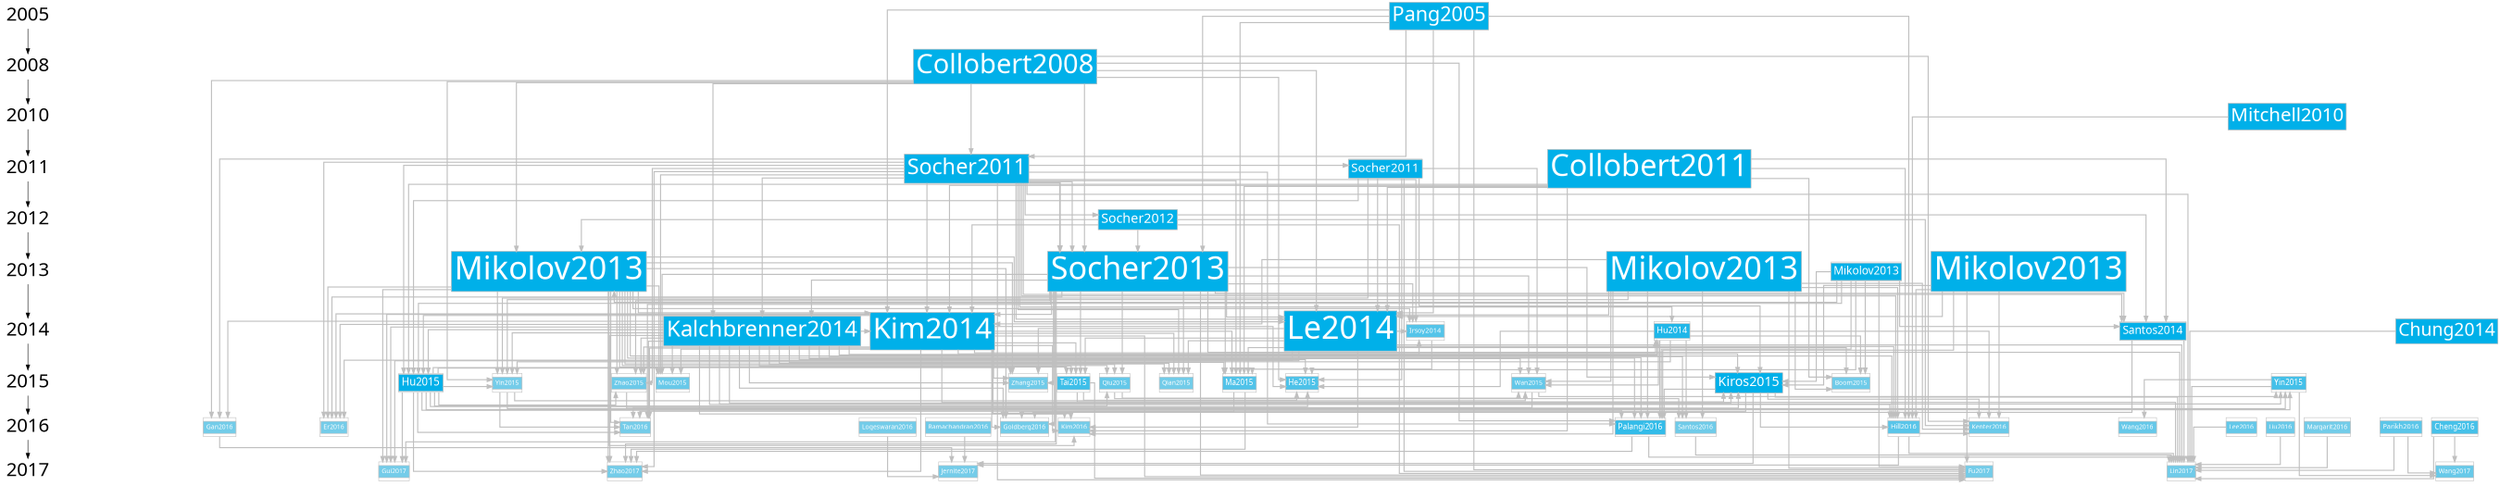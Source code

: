 digraph G {
    edge [comment="Wildcard node added automatic in EG."];
    node [comment="Wildcard node added automatic in EG.",
        fontname="sans-serif"
        fontsize=12];
        size ="18, 6";
        ratio = "compress"
        splines=ortho;
    {        node[shape = plaintext fontsize = 36 ];        2005 ->        2008 ->        2010 ->        2011 ->        2012 ->        2013 ->        2014 ->        2015 ->        2016 ->        2017    }
    {rank = same;    2005;    Pang2005SeeingStarsExploiting;    }
    {rank = same;    2008;    Collobert2008AUnifiedArchitecture;    }
    {rank = same;    2010;    Mitchell2010CompositionInDistributional;    }
    {rank = same;    2011;    Socher2011SemisupervisedRecursiveAutoencoders;    Socher2011DynamicPoolingAnd;    Collobert2011NaturalLanguageProcessing;    }
    {rank = same;    2012;    Socher2012SemanticCompositionalityThrough;    }
    {rank = same;    2013;    Mikolov2013DistributedRepresentationsOfwords;    Mikolov2013NoTitleAvailable;    Socher2013RecursiveDeepModels;    Mikolov2013DistributedRepresentationsOF;    Mikolov2013EfficientEstimationOf;    }
    {rank = same;    2014;    Kalchbrenner2014AConvolutionalNeural;    Santos2014DeepConvolutionalNeural;    Irsoy2014DeepRecursiveNeural;    Le2014DistributedRepresentationsOf;    Hu2014ConvolutionalNeuralNetwork;    Chung2014EmpiricalEvaluationOf;    Kim2014ConvolutionalNeuralNetworks;    }
    {rank = same;    2015;    Qian2015LearningTagEmbeddings;    Mou2015DiscriminativeNeuralSentence;    Qiu2015ConvolutionalNeuralTensor;    Wan2015ADeepArchitecture;    Boom2015LearningSemanticSimilarity;    He2015MultiperspectiveSentenceSimilarity;    Yin2015AbcnnAttentionbasedConvolutional;    Zhang2015LocalTranslationPrediction;    Kiros2015SkipthoughtVectors;    Tai2015ImprovedSemanticRepresentations;    Zhao2015SelfadaptiveHierarchicalSentence;    Ma2015DependencybasedConvolutionalNeural;    Yin2015MultigrancnnAnArchitecture;    Hu2015ConvolutionalNeuralNetwork;    }
    {rank = same;    2016;    Hill2016LearningDistributedRepresentations;    Liu2016LanguageInferenceUsing;    Palangi2016DeepSentenceEmbedding;    Santos2016ImprovedRepresentationLearning;    Kenter2016SiameseCbowOptimizing;    Er2016AttentionPoolingbasedConvolutional;    Cheng2016LongShortTermMemorynetworks;    Logeswaran2016SentenceOrderingUsing;    Kim2016ExploringConvolutionalAnd;    Tan2016ANeuralNetwork;    Margarit2016ABatchnormalizedRecurrent;    Goldberg2016APrimerOn;    Ramachandran2016UnsupervisedPretrainingFor;    Gan2016UnsupervisedLearningOf;    Parikh2016ADecomposableAttention;    Lee2016SequentialShorttextClassification;    Wang2016SentenceSimilarity;    }
    {rank = same;    2017;    Lin2017AStructuredSelfattentive;    Wang2017BilateralMultiperspectiveMatching;    Jernite2017DiscoursebasedObjectivesFor;    Zhao2017TopicawareDeepCompositional;    Fu2017CombineHownetLexison;    Gui2017LearningRepresentationsFrom;    }
    Le2014DistributedRepresentationsOf -> Lin2017AStructuredSelfattentive[ weight=10, penwidth=2, color="#BFBFBF"]
    Mikolov2013EfficientEstimationOf -> He2015MultiperspectiveSentenceSimilarity[ weight=10, penwidth=2, color="#BFBFBF"]
    Kalchbrenner2014AConvolutionalNeural -> Santos2016ImprovedRepresentationLearning[ weight=10, penwidth=2, color="#BFBFBF"]
    Socher2011SemisupervisedRecursiveAutoencoders -> Kim2014ConvolutionalNeuralNetworks[ weight=10, penwidth=2, color="#BFBFBF"]
    Kalchbrenner2014AConvolutionalNeural -> He2015MultiperspectiveSentenceSimilarity[ weight=10, penwidth=2, color="#BFBFBF"]
    Yin2015AbcnnAttentionbasedConvolutional -> Wang2017BilateralMultiperspectiveMatching[ weight=10, penwidth=2, color="#BFBFBF"]
    Le2014DistributedRepresentationsOf -> Kim2016ExploringConvolutionalAnd[ weight=10, penwidth=2, color="#BFBFBF"]
    Socher2013RecursiveDeepModels -> Zhao2015SelfadaptiveHierarchicalSentence[ weight=10, penwidth=2, color="#BFBFBF"]
    Kim2014ConvolutionalNeuralNetworks -> Zhao2017TopicawareDeepCompositional[ weight=10, penwidth=2, color="#BFBFBF"]
    Hu2014ConvolutionalNeuralNetwork -> He2015MultiperspectiveSentenceSimilarity[ weight=10, penwidth=2, color="#BFBFBF"]
    Mikolov2013EfficientEstimationOf -> Kiros2015SkipthoughtVectors[ weight=10, penwidth=2, color="#BFBFBF"]
    Santos2014DeepConvolutionalNeural -> Lin2017AStructuredSelfattentive[ weight=10, penwidth=2, color="#BFBFBF"]
    Socher2011SemisupervisedRecursiveAutoencoders -> Gan2016UnsupervisedLearningOf[ weight=10, penwidth=2, color="#BFBFBF"]
    Socher2011SemisupervisedRecursiveAutoencoders -> Qian2015LearningTagEmbeddings[ weight=10, penwidth=2, color="#BFBFBF"]
    Socher2011SemisupervisedRecursiveAutoencoders -> Ma2015DependencybasedConvolutionalNeural[ weight=10, penwidth=2, color="#BFBFBF"]
    Collobert2011NaturalLanguageProcessing -> Le2014DistributedRepresentationsOf[ weight=10, penwidth=2, color="#BFBFBF"]
    Collobert2011NaturalLanguageProcessing -> Kim2016ExploringConvolutionalAnd[ weight=10, penwidth=2, color="#BFBFBF"]
    Logeswaran2016SentenceOrderingUsing -> Jernite2017DiscoursebasedObjectivesFor[ weight=10, penwidth=2, color="#BFBFBF"]
    Mikolov2013EfficientEstimationOf -> Boom2015LearningSemanticSimilarity[ weight=10, penwidth=2, color="#BFBFBF"]
    Collobert2008AUnifiedArchitecture -> He2015MultiperspectiveSentenceSimilarity[ weight=10, penwidth=2, color="#BFBFBF"]
    Pang2005SeeingStarsExploiting -> Fu2017CombineHownetLexison[ weight=10, penwidth=2, color="#BFBFBF"]
    Yin2015MultigrancnnAnArchitecture -> Wan2015ADeepArchitecture[ weight=10, penwidth=2, color="#BFBFBF"]
    Kalchbrenner2014AConvolutionalNeural -> Hill2016LearningDistributedRepresentations[ weight=10, penwidth=2, color="#BFBFBF"]
    Yin2015AbcnnAttentionbasedConvolutional -> Lin2017AStructuredSelfattentive[ weight=10, penwidth=2, color="#BFBFBF"]
    Ramachandran2016UnsupervisedPretrainingFor -> Jernite2017DiscoursebasedObjectivesFor[ weight=10, penwidth=2, color="#BFBFBF"]
    Socher2011DynamicPoolingAnd -> Fu2017CombineHownetLexison[ weight=10, penwidth=2, color="#BFBFBF"]
    Kalchbrenner2014AConvolutionalNeural -> Palangi2016DeepSentenceEmbedding[ weight=10, penwidth=2, color="#BFBFBF"]
    Pang2005SeeingStarsExploiting -> Hill2016LearningDistributedRepresentations[ weight=10, penwidth=2, color="#BFBFBF"]
    Kiros2015SkipthoughtVectors -> Hill2016LearningDistributedRepresentations[ weight=10, penwidth=2, color="#BFBFBF"]
    Le2014DistributedRepresentationsOf -> Hill2016LearningDistributedRepresentations[ weight=10, penwidth=2, color="#BFBFBF"]
    Mikolov2013DistributedRepresentationsOF -> Qiu2015ConvolutionalNeuralTensor[ weight=10, penwidth=2, color="#BFBFBF"]
    Socher2013RecursiveDeepModels -> Mou2015DiscriminativeNeuralSentence[ weight=10, penwidth=2, color="#BFBFBF"]
    Mikolov2013DistributedRepresentationsOfwords -> Yin2015MultigrancnnAnArchitecture[ weight=10, penwidth=2, color="#BFBFBF"]
    Mikolov2013DistributedRepresentationsOfwords -> Le2014DistributedRepresentationsOf[ weight=10, penwidth=2, color="#BFBFBF"]
    Socher2011SemisupervisedRecursiveAutoencoders -> Hu2014ConvolutionalNeuralNetwork[ weight=10, penwidth=2, color="#BFBFBF"]
    Hu2015ConvolutionalNeuralNetwork -> Mou2015DiscriminativeNeuralSentence[ weight=10, penwidth=2, color="#BFBFBF"]
    Kim2014ConvolutionalNeuralNetworks -> Ma2015DependencybasedConvolutionalNeural[ weight=10, penwidth=2, color="#BFBFBF"]
    Collobert2008AUnifiedArchitecture -> Socher2013RecursiveDeepModels[ weight=10, penwidth=2, color="#BFBFBF"]
    Kalchbrenner2014AConvolutionalNeural -> Goldberg2016APrimerOn[ weight=10, penwidth=2, color="#BFBFBF"]
    Kalchbrenner2014AConvolutionalNeural -> Irsoy2014DeepRecursiveNeural[ weight=10, penwidth=2, color="#BFBFBF"]
    Socher2011SemisupervisedRecursiveAutoencoders -> Fu2017CombineHownetLexison[ weight=10, penwidth=2, color="#BFBFBF"]
    Socher2012SemanticCompositionalityThrough -> Santos2014DeepConvolutionalNeural[ weight=10, penwidth=2, color="#BFBFBF"]
    Kim2014ConvolutionalNeuralNetworks -> Hu2015ConvolutionalNeuralNetwork[ weight=10, penwidth=2, color="#BFBFBF"]
    Socher2011SemisupervisedRecursiveAutoencoders -> Socher2013RecursiveDeepModels[ weight=10, penwidth=2, color="#BFBFBF"]
    Mikolov2013DistributedRepresentationsOfwords -> Hill2016LearningDistributedRepresentations[ weight=10, penwidth=2, color="#BFBFBF"]
    Kim2014ConvolutionalNeuralNetworks -> Qian2015LearningTagEmbeddings[ weight=10, penwidth=2, color="#BFBFBF"]
    Kiros2015SkipthoughtVectors -> Lin2017AStructuredSelfattentive[ weight=10, penwidth=2, color="#BFBFBF"]
    Mikolov2013EfficientEstimationOf -> Hu2015ConvolutionalNeuralNetwork[ weight=10, penwidth=2, color="#BFBFBF"]
    Mikolov2013NoTitleAvailable -> Kenter2016SiameseCbowOptimizing[ weight=10, penwidth=2, color="#BFBFBF"]
    Pang2005SeeingStarsExploiting -> Kim2014ConvolutionalNeuralNetworks[ weight=10, penwidth=2, color="#BFBFBF"]
    Collobert2008AUnifiedArchitecture -> Kenter2016SiameseCbowOptimizing[ weight=10, penwidth=2, color="#BFBFBF"]
    Le2014DistributedRepresentationsOf -> Qian2015LearningTagEmbeddings[ weight=10, penwidth=2, color="#BFBFBF"]
    Socher2012SemanticCompositionalityThrough -> Mikolov2013DistributedRepresentationsOF[ weight=10, penwidth=2, color="#BFBFBF"]
    Santos2016ImprovedRepresentationLearning -> Lin2017AStructuredSelfattentive[ weight=10, penwidth=2, color="#BFBFBF"]
    Mikolov2013DistributedRepresentationsOfwords -> Boom2015LearningSemanticSimilarity[ weight=10, penwidth=2, color="#BFBFBF"]
    Kalchbrenner2014AConvolutionalNeural -> Kim2014ConvolutionalNeuralNetworks[ weight=10, penwidth=2, color="#BFBFBF"]
    Socher2011SemisupervisedRecursiveAutoencoders -> Er2016AttentionPoolingbasedConvolutional[ weight=10, penwidth=2, color="#BFBFBF"]
    Collobert2011NaturalLanguageProcessing -> Boom2015LearningSemanticSimilarity[ weight=10, penwidth=2, color="#BFBFBF"]
    Kalchbrenner2014AConvolutionalNeural -> Hu2014ConvolutionalNeuralNetwork[ weight=10, penwidth=2, color="#BFBFBF"]
    Hu2015ConvolutionalNeuralNetwork -> Palangi2016DeepSentenceEmbedding[ weight=10, penwidth=2, color="#BFBFBF"]
    Mikolov2013DistributedRepresentationsOF -> Zhao2015SelfadaptiveHierarchicalSentence[ weight=10, penwidth=2, color="#BFBFBF"]
    Kim2014ConvolutionalNeuralNetworks -> Fu2017CombineHownetLexison[ weight=10, penwidth=2, color="#BFBFBF"]
    Wan2015ADeepArchitecture -> Yin2015AbcnnAttentionbasedConvolutional[ weight=10, penwidth=2, color="#BFBFBF"]
    Kim2014ConvolutionalNeuralNetworks -> Gui2017LearningRepresentationsFrom[ weight=10, penwidth=2, color="#BFBFBF"]
    Kim2014ConvolutionalNeuralNetworks -> Tan2016ANeuralNetwork[ weight=10, penwidth=2, color="#BFBFBF"]
    Hu2014ConvolutionalNeuralNetwork -> Palangi2016DeepSentenceEmbedding[ weight=10, penwidth=2, color="#BFBFBF"]
    Mikolov2013DistributedRepresentationsOfwords -> Kim2014ConvolutionalNeuralNetworks[ weight=10, penwidth=2, color="#BFBFBF"]
    Socher2011DynamicPoolingAnd -> He2015MultiperspectiveSentenceSimilarity[ weight=10, penwidth=2, color="#BFBFBF"]
    Kalchbrenner2014AConvolutionalNeural -> Qiu2015ConvolutionalNeuralTensor[ weight=10, penwidth=2, color="#BFBFBF"]
    Hill2016LearningDistributedRepresentations -> Jernite2017DiscoursebasedObjectivesFor[ weight=10, penwidth=2, color="#BFBFBF"]
    Hu2015ConvolutionalNeuralNetwork -> Tan2016ANeuralNetwork[ weight=10, penwidth=2, color="#BFBFBF"]
    Kalchbrenner2014AConvolutionalNeural -> Hu2015ConvolutionalNeuralNetwork[ weight=10, penwidth=2, color="#BFBFBF"]
    Socher2013RecursiveDeepModels -> Qian2015LearningTagEmbeddings[ weight=10, penwidth=2, color="#BFBFBF"]
    Collobert2011NaturalLanguageProcessing -> Hu2015ConvolutionalNeuralNetwork[ weight=10, penwidth=2, color="#BFBFBF"]
    Irsoy2014DeepRecursiveNeural -> Ma2015DependencybasedConvolutionalNeural[ weight=10, penwidth=2, color="#BFBFBF"]
    Collobert2011NaturalLanguageProcessing -> Ma2015DependencybasedConvolutionalNeural[ weight=10, penwidth=2, color="#BFBFBF"]
    Kim2014ConvolutionalNeuralNetworks -> Hu2014ConvolutionalNeuralNetwork[ weight=10, penwidth=2, color="#BFBFBF"]
    Palangi2016DeepSentenceEmbedding -> Zhao2017TopicawareDeepCompositional[ weight=10, penwidth=2, color="#BFBFBF"]
    Kalchbrenner2014AConvolutionalNeural -> Kim2016ExploringConvolutionalAnd[ weight=10, penwidth=2, color="#BFBFBF"]
    Wan2015ADeepArchitecture -> Tan2016ANeuralNetwork[ weight=10, penwidth=2, color="#BFBFBF"]
    Socher2011DynamicPoolingAnd -> Yin2015MultigrancnnAnArchitecture[ weight=10, penwidth=2, color="#BFBFBF"]
    Le2014DistributedRepresentationsOf -> Tai2015ImprovedSemanticRepresentations[ weight=10, penwidth=2, color="#BFBFBF"]
    Mikolov2013DistributedRepresentationsOF -> Zhang2015LocalTranslationPrediction[ weight=10, penwidth=2, color="#BFBFBF"]
    Kalchbrenner2014AConvolutionalNeural -> Wan2015ADeepArchitecture[ weight=10, penwidth=2, color="#BFBFBF"]
    Kalchbrenner2014AConvolutionalNeural -> Yin2015AbcnnAttentionbasedConvolutional[ weight=10, penwidth=2, color="#BFBFBF"]
    Kim2014ConvolutionalNeuralNetworks -> Kim2016ExploringConvolutionalAnd [ weight=4, penwidth=3, color="#BFBFBF"]
    Gan2016UnsupervisedLearningOf -> Jernite2017DiscoursebasedObjectivesFor[ weight=10, penwidth=2, color="#BFBFBF"]
    Socher2013RecursiveDeepModels -> Goldberg2016APrimerOn[ weight=10, penwidth=2, color="#BFBFBF"]
    Qiu2015ConvolutionalNeuralTensor -> Santos2016ImprovedRepresentationLearning[ weight=10, penwidth=2, color="#BFBFBF"]
    Kalchbrenner2014AConvolutionalNeural -> Ma2015DependencybasedConvolutionalNeural[ weight=10, penwidth=2, color="#BFBFBF"]
    Socher2013RecursiveDeepModels -> Santos2014DeepConvolutionalNeural[ weight=10, penwidth=2, color="#BFBFBF"]
    Lee2016SequentialShorttextClassification -> Lin2017AStructuredSelfattentive[ weight=10, penwidth=2, color="#BFBFBF"]
    Collobert2008AUnifiedArchitecture -> Socher2011SemisupervisedRecursiveAutoencoders[ weight=10, penwidth=2, color="#BFBFBF"]
    Hu2015ConvolutionalNeuralNetwork -> Yin2015MultigrancnnAnArchitecture[ weight=10, penwidth=2, color="#BFBFBF"]
    Mikolov2013EfficientEstimationOf -> Santos2014DeepConvolutionalNeural[ weight=10, penwidth=2, color="#BFBFBF"]
    Kim2014ConvolutionalNeuralNetworks -> Er2016AttentionPoolingbasedConvolutional[ weight=10, penwidth=2, color="#BFBFBF"]
    Mikolov2013DistributedRepresentationsOfwords -> Santos2016ImprovedRepresentationLearning[ weight=10, penwidth=2, color="#BFBFBF"]
    Socher2013RecursiveDeepModels -> Zhao2017TopicawareDeepCompositional[ weight=10, penwidth=2, color="#BFBFBF"]
    Le2014DistributedRepresentationsOf -> Ma2015DependencybasedConvolutionalNeural[ weight=10, penwidth=2, color="#BFBFBF"]
    Socher2012SemanticCompositionalityThrough -> Fu2017CombineHownetLexison[ weight=10, penwidth=2, color="#BFBFBF"]
    Hu2015ConvolutionalNeuralNetwork -> Zhang2015LocalTranslationPrediction[ weight=10, penwidth=2, color="#BFBFBF"]
    Mikolov2013DistributedRepresentationsOF -> Yin2015MultigrancnnAnArchitecture[ weight=10, penwidth=2, color="#BFBFBF"]
    Kim2014ConvolutionalNeuralNetworks -> Tai2015ImprovedSemanticRepresentations[ weight=10, penwidth=2, color="#BFBFBF"]
    Chung2014EmpiricalEvaluationOf -> Lin2017AStructuredSelfattentive[ weight=10, penwidth=2, color="#BFBFBF"]
    Mikolov2013DistributedRepresentationsOF -> Mou2015DiscriminativeNeuralSentence[ weight=10, penwidth=2, color="#BFBFBF"]
    Kalchbrenner2014AConvolutionalNeural -> Mou2015DiscriminativeNeuralSentence[ weight=10, penwidth=2, color="#BFBFBF"]
    Socher2013RecursiveDeepModels -> Tai2015ImprovedSemanticRepresentations[ weight=10, penwidth=2, color="#BFBFBF"]
    Mikolov2013DistributedRepresentationsOF -> Gui2017LearningRepresentationsFrom[ weight=10, penwidth=2, color="#BFBFBF"]
    Kalchbrenner2014AConvolutionalNeural -> Yin2015MultigrancnnAnArchitecture[ weight=10, penwidth=2, color="#BFBFBF"]
    Socher2013RecursiveDeepModels -> Kim2014ConvolutionalNeuralNetworks[ weight=10, penwidth=2, color="#BFBFBF"]
    Socher2011SemisupervisedRecursiveAutoencoders -> Socher2012SemanticCompositionalityThrough[ weight=10, penwidth=2, color="#BFBFBF"]
    Socher2011DynamicPoolingAnd -> Wan2015ADeepArchitecture[ weight=10, penwidth=2, color="#BFBFBF"]
    Le2014DistributedRepresentationsOf -> Er2016AttentionPoolingbasedConvolutional[ weight=10, penwidth=2, color="#BFBFBF"]
    Kim2014ConvolutionalNeuralNetworks -> Kim2016ExploringConvolutionalAnd[ weight=10, penwidth=2, color="#BFBFBF"]
    Socher2011SemisupervisedRecursiveAutoencoders -> Palangi2016DeepSentenceEmbedding[ weight=10, penwidth=2, color="#BFBFBF"]
    Kim2014ConvolutionalNeuralNetworks -> Kiros2015SkipthoughtVectors[ weight=10, penwidth=2, color="#BFBFBF"]
    Mikolov2013DistributedRepresentationsOF -> Er2016AttentionPoolingbasedConvolutional[ weight=10, penwidth=2, color="#BFBFBF"]
    Mikolov2013DistributedRepresentationsOF -> Tai2015ImprovedSemanticRepresentations[ weight=10, penwidth=2, color="#BFBFBF"]
    Socher2013RecursiveDeepModels -> Gui2017LearningRepresentationsFrom[ weight=10, penwidth=2, color="#BFBFBF"]
    Kalchbrenner2014AConvolutionalNeural -> Tai2015ImprovedSemanticRepresentations[ weight=10, penwidth=2, color="#BFBFBF"]
    Kiros2015SkipthoughtVectors -> Palangi2016DeepSentenceEmbedding[ weight=10, penwidth=2, color="#BFBFBF"]
    Collobert2008AUnifiedArchitecture -> Le2014DistributedRepresentationsOf[ weight=10, penwidth=2, color="#BFBFBF"]
    Kalchbrenner2014AConvolutionalNeural -> Zhao2015SelfadaptiveHierarchicalSentence[ weight=10, penwidth=2, color="#BFBFBF"]
    Socher2013RecursiveDeepModels -> Irsoy2014DeepRecursiveNeural[ weight=10, penwidth=2, color="#BFBFBF"]
    Socher2011DynamicPoolingAnd -> Hu2015ConvolutionalNeuralNetwork[ weight=10, penwidth=2, color="#BFBFBF"]
    Socher2013RecursiveDeepModels -> Tan2016ANeuralNetwork[ weight=10, penwidth=2, color="#BFBFBF"]
    Kiros2015SkipthoughtVectors -> Tan2016ANeuralNetwork[ weight=10, penwidth=2, color="#BFBFBF"]
    Pang2005SeeingStarsExploiting -> Socher2011SemisupervisedRecursiveAutoencoders[ weight=10, penwidth=2, color="#BFBFBF"]
    Cheng2016LongShortTermMemorynetworks -> Wang2017BilateralMultiperspectiveMatching[ weight=10, penwidth=2, color="#BFBFBF"]
    Le2014DistributedRepresentationsOf -> Irsoy2014DeepRecursiveNeural[ weight=10, penwidth=2, color="#BFBFBF"]
    Socher2013RecursiveDeepModels -> Fu2017CombineHownetLexison[ weight=10, penwidth=2, color="#BFBFBF"]
    Kiros2015SkipthoughtVectors -> Jernite2017DiscoursebasedObjectivesFor[ weight=10, penwidth=2, color="#BFBFBF"]
    Kim2014ConvolutionalNeuralNetworks -> Zhang2015LocalTranslationPrediction[ weight=10, penwidth=2, color="#BFBFBF"]
    Kim2014ConvolutionalNeuralNetworks -> He2015MultiperspectiveSentenceSimilarity[ weight=10, penwidth=2, color="#BFBFBF"]
    Mikolov2013DistributedRepresentationsOF -> Irsoy2014DeepRecursiveNeural[ weight=10, penwidth=2, color="#BFBFBF"]
    Mikolov2013DistributedRepresentationsOF -> Kim2016ExploringConvolutionalAnd[ weight=10, penwidth=2, color="#BFBFBF"]
    Mikolov2013NoTitleAvailable -> Palangi2016DeepSentenceEmbedding[ weight=10, penwidth=2, color="#BFBFBF"]
    Pang2005SeeingStarsExploiting -> Ma2015DependencybasedConvolutionalNeural[ weight=10, penwidth=2, color="#BFBFBF"]
    Hill2016LearningDistributedRepresentations -> Lin2017AStructuredSelfattentive[ weight=10, penwidth=2, color="#BFBFBF"]
    Mikolov2013DistributedRepresentationsOF -> Goldberg2016APrimerOn[ weight=10, penwidth=2, color="#BFBFBF"]
    Hu2015ConvolutionalNeuralNetwork -> Zhao2015SelfadaptiveHierarchicalSentence[ weight=10, penwidth=2, color="#BFBFBF"]
    Parikh2016ADecomposableAttention -> Wang2017BilateralMultiperspectiveMatching[ weight=10, penwidth=2, color="#BFBFBF"]
    Cheng2016LongShortTermMemorynetworks -> Lin2017AStructuredSelfattentive[ weight=10, penwidth=2, color="#BFBFBF"]
    Mikolov2013NoTitleAvailable -> Hill2016LearningDistributedRepresentations[ weight=10, penwidth=2, color="#BFBFBF"]
    Collobert2008AUnifiedArchitecture -> Palangi2016DeepSentenceEmbedding[ weight=10, penwidth=2, color="#BFBFBF"]
    Collobert2011NaturalLanguageProcessing -> Kim2014ConvolutionalNeuralNetworks[ weight=10, penwidth=2, color="#BFBFBF"]
    Mikolov2013DistributedRepresentationsOfwords -> Palangi2016DeepSentenceEmbedding[ weight=10, penwidth=2, color="#BFBFBF"]
    Liu2016LanguageInferenceUsing -> Lin2017AStructuredSelfattentive[ weight=10, penwidth=2, color="#BFBFBF"]
    Socher2012SemanticCompositionalityThrough -> Kim2014ConvolutionalNeuralNetworks[ weight=10, penwidth=2, color="#BFBFBF"]
    Mikolov2013DistributedRepresentationsOF -> Palangi2016DeepSentenceEmbedding[ weight=10, penwidth=2, color="#BFBFBF"]
    Socher2011SemisupervisedRecursiveAutoencoders -> Zhao2015SelfadaptiveHierarchicalSentence[ weight=10, penwidth=2, color="#BFBFBF"]
    Collobert2008AUnifiedArchitecture -> Yin2015MultigrancnnAnArchitecture[ weight=10, penwidth=2, color="#BFBFBF"]
    Socher2013RecursiveDeepModels -> Zhang2015LocalTranslationPrediction[ weight=10, penwidth=2, color="#BFBFBF"]
    Hu2015ConvolutionalNeuralNetwork -> Gui2017LearningRepresentationsFrom[ weight=10, penwidth=2, color="#BFBFBF"]
    Socher2013RecursiveDeepModels -> Kiros2015SkipthoughtVectors[ weight=10, penwidth=2, color="#BFBFBF"]
    Socher2011SemisupervisedRecursiveAutoencoders -> Socher2011DynamicPoolingAnd[ weight=10, penwidth=2, color="#BFBFBF"]
    Socher2011SemisupervisedRecursiveAutoencoders -> Le2014DistributedRepresentationsOf[ weight=10, penwidth=2, color="#BFBFBF"]
    Hu2015ConvolutionalNeuralNetwork -> Yin2015AbcnnAttentionbasedConvolutional[ weight=10, penwidth=2, color="#BFBFBF"]
    Socher2013RecursiveDeepModels -> Er2016AttentionPoolingbasedConvolutional[ weight=10, penwidth=2, color="#BFBFBF"]
    Santos2014DeepConvolutionalNeural -> Goldberg2016APrimerOn[ weight=10, penwidth=2, color="#BFBFBF"]
    Mikolov2013DistributedRepresentationsOfwords -> Fu2017CombineHownetLexison[ weight=10, penwidth=2, color="#BFBFBF"]
    Mikolov2013DistributedRepresentationsOF -> Tan2016ANeuralNetwork[ weight=10, penwidth=2, color="#BFBFBF"]
    Mikolov2013DistributedRepresentationsOfwords -> Kim2016ExploringConvolutionalAnd[ weight=10, penwidth=2, color="#BFBFBF"]
    Socher2011SemisupervisedRecursiveAutoencoders -> Socher2013RecursiveDeepModels[ weight=4, penwidth=3, color="#BFBFBF"]
    Kalchbrenner2014AConvolutionalNeural -> Zhao2017TopicawareDeepCompositional[ weight=10, penwidth=2, color="#BFBFBF"]
    Socher2012SemanticCompositionalityThrough -> Kenter2016SiameseCbowOptimizing[ weight=10, penwidth=2, color="#BFBFBF"]
    Zhao2015SelfadaptiveHierarchicalSentence -> Kiros2015SkipthoughtVectors[ weight=10, penwidth=2, color="#BFBFBF"]
    Socher2011SemisupervisedRecursiveAutoencoders -> Irsoy2014DeepRecursiveNeural[ weight=10, penwidth=2, color="#BFBFBF"]
    Yin2015MultigrancnnAnArchitecture -> Tan2016ANeuralNetwork[ weight=10, penwidth=2, color="#BFBFBF"]
    Socher2011SemisupervisedRecursiveAutoencoders -> Zhao2017TopicawareDeepCompositional[ weight=10, penwidth=2, color="#BFBFBF"]
    Hu2015ConvolutionalNeuralNetwork -> He2015MultiperspectiveSentenceSimilarity[ weight=10, penwidth=2, color="#BFBFBF"]
    Socher2013RecursiveDeepModels -> Le2014DistributedRepresentationsOf[ weight=10, penwidth=2, color="#BFBFBF"]
    Socher2012SemanticCompositionalityThrough -> Socher2013RecursiveDeepModels[ weight=10, penwidth=2, color="#BFBFBF"]
    Hu2014ConvolutionalNeuralNetwork -> Kenter2016SiameseCbowOptimizing[ weight=10, penwidth=2, color="#BFBFBF"]
    Socher2013RecursiveDeepModels -> Lin2017AStructuredSelfattentive[ weight=10, penwidth=2, color="#BFBFBF"]
    Ma2015DependencybasedConvolutionalNeural -> Goldberg2016APrimerOn[ weight=10, penwidth=2, color="#BFBFBF"]
    Le2014DistributedRepresentationsOf -> Boom2015LearningSemanticSimilarity[ weight=10, penwidth=2, color="#BFBFBF"]
    Mikolov2013DistributedRepresentationsOF -> Qian2015LearningTagEmbeddings[ weight=10, penwidth=2, color="#BFBFBF"]
    Tai2015ImprovedSemanticRepresentations -> He2015MultiperspectiveSentenceSimilarity[ weight=10, penwidth=2, color="#BFBFBF"]
    Mikolov2013NoTitleAvailable -> Fu2017CombineHownetLexison[ weight=10, penwidth=2, color="#BFBFBF"]
    Socher2011DynamicPoolingAnd -> Kiros2015SkipthoughtVectors[ weight=10, penwidth=2, color="#BFBFBF"]
    Mikolov2013EfficientEstimationOf -> Palangi2016DeepSentenceEmbedding[ weight=10, penwidth=2, color="#BFBFBF"]
    Hu2015ConvolutionalNeuralNetwork -> Zhao2017TopicawareDeepCompositional[ weight=10, penwidth=2, color="#BFBFBF"]
    Yin2015AbcnnAttentionbasedConvolutional -> Wang2016SentenceSimilarity[ weight=10, penwidth=2, color="#BFBFBF"]
    Hu2015ConvolutionalNeuralNetwork -> Qiu2015ConvolutionalNeuralTensor[ weight=10, penwidth=2, color="#BFBFBF"]
    Collobert2008AUnifiedArchitecture -> Mikolov2013DistributedRepresentationsOF[ weight=10, penwidth=2, color="#BFBFBF"]
    Margarit2016ABatchnormalizedRecurrent -> Lin2017AStructuredSelfattentive[ weight=10, penwidth=2, color="#BFBFBF"]
    Palangi2016DeepSentenceEmbedding -> Lin2017AStructuredSelfattentive[ weight=10, penwidth=2, color="#BFBFBF"]
    Kim2014ConvolutionalNeuralNetworks -> Lin2017AStructuredSelfattentive[ weight=10, penwidth=2, color="#BFBFBF"]
    Hu2014ConvolutionalNeuralNetwork -> Yin2015MultigrancnnAnArchitecture[ weight=10, penwidth=2, color="#BFBFBF"]
    Socher2011SemisupervisedRecursiveAutoencoders -> Lin2017AStructuredSelfattentive[ weight=10, penwidth=2, color="#BFBFBF"]
    Tai2015ImprovedSemanticRepresentations -> Kiros2015SkipthoughtVectors[ weight=10, penwidth=2, color="#BFBFBF"]
    Kalchbrenner2014AConvolutionalNeural -> Gan2016UnsupervisedLearningOf[ weight=10, penwidth=2, color="#BFBFBF"]
    Kalchbrenner2014AConvolutionalNeural -> Kiros2015SkipthoughtVectors[ weight=10, penwidth=2, color="#BFBFBF"]
    Le2014DistributedRepresentationsOf -> Gui2017LearningRepresentationsFrom[ weight=10, penwidth=2, color="#BFBFBF"]
    Mikolov2013DistributedRepresentationsOF -> Hill2016LearningDistributedRepresentations[ weight=10, penwidth=2, color="#BFBFBF"]
    Pang2005SeeingStarsExploiting -> Socher2013RecursiveDeepModels[ weight=10, penwidth=2, color="#BFBFBF"]
    Mikolov2013EfficientEstimationOf -> Fu2017CombineHownetLexison[ weight=10, penwidth=2, color="#BFBFBF"]
    Le2014DistributedRepresentationsOf -> Zhang2015LocalTranslationPrediction[ weight=10, penwidth=2, color="#BFBFBF"]
    Socher2011SemisupervisedRecursiveAutoencoders -> Mou2015DiscriminativeNeuralSentence[ weight=10, penwidth=2, color="#BFBFBF"]
    Kalchbrenner2014AConvolutionalNeural -> Qian2015LearningTagEmbeddings[ weight=10, penwidth=2, color="#BFBFBF"]
    Kalchbrenner2014AConvolutionalNeural -> Tan2016ANeuralNetwork[ weight=10, penwidth=2, color="#BFBFBF"]
    Socher2011SemisupervisedRecursiveAutoencoders -> Hu2015ConvolutionalNeuralNetwork[ weight=10, penwidth=2, color="#BFBFBF"]
    Socher2013RecursiveDeepModels -> Wan2015ADeepArchitecture[ weight=10, penwidth=2, color="#BFBFBF"]
    Kalchbrenner2014AConvolutionalNeural -> Zhang2015LocalTranslationPrediction[ weight=10, penwidth=2, color="#BFBFBF"]
    Qiu2015ConvolutionalNeuralTensor -> Wan2015ADeepArchitecture[ weight=10, penwidth=2, color="#BFBFBF"]
    Socher2013RecursiveDeepModels -> Kalchbrenner2014AConvolutionalNeural[ weight=10, penwidth=2, color="#BFBFBF"]
    Parikh2016ADecomposableAttention -> Lin2017AStructuredSelfattentive[ weight=10, penwidth=2, color="#BFBFBF"]
    Mikolov2013NoTitleAvailable -> Kiros2015SkipthoughtVectors[ weight=10, penwidth=2, color="#BFBFBF"]
    Kiros2015SkipthoughtVectors -> Kenter2016SiameseCbowOptimizing[ weight=10, penwidth=2, color="#BFBFBF"]
    Collobert2008AUnifiedArchitecture -> Kalchbrenner2014AConvolutionalNeural[ weight=10, penwidth=2, color="#BFBFBF"]
    Socher2013RecursiveDeepModels -> Qiu2015ConvolutionalNeuralTensor[ weight=10, penwidth=2, color="#BFBFBF"]
    Pang2005SeeingStarsExploiting -> Le2014DistributedRepresentationsOf[ weight=10, penwidth=2, color="#BFBFBF"]
    Mikolov2013EfficientEstimationOf -> Mikolov2013DistributedRepresentationsOF[ weight=10, penwidth=2, color="#BFBFBF"]
    Kalchbrenner2014AConvolutionalNeural -> Er2016AttentionPoolingbasedConvolutional[ weight=10, penwidth=2, color="#BFBFBF"]
    Mikolov2013NoTitleAvailable -> Le2014DistributedRepresentationsOf[ weight=10, penwidth=2, color="#BFBFBF"]
    Mikolov2013DistributedRepresentationsOF -> Zhao2017TopicawareDeepCompositional[ weight=10, penwidth=2, color="#BFBFBF"]
    Collobert2011NaturalLanguageProcessing -> Santos2014DeepConvolutionalNeural[ weight=10, penwidth=2, color="#BFBFBF"]
    Hill2016LearningDistributedRepresentations -> Kenter2016SiameseCbowOptimizing[ weight=10, penwidth=2, color="#BFBFBF"]
    Collobert2008AUnifiedArchitecture -> Gan2016UnsupervisedLearningOf[ weight=10, penwidth=2, color="#BFBFBF"]
    Mikolov2013DistributedRepresentationsOF -> Kim2014ConvolutionalNeuralNetworks[ weight=10, penwidth=2, color="#BFBFBF"]
    Kim2014ConvolutionalNeuralNetworks -> Mou2015DiscriminativeNeuralSentence[ weight=10, penwidth=2, color="#BFBFBF"]
    Socher2011SemisupervisedRecursiveAutoencoders -> Santos2014DeepConvolutionalNeural[ weight=10, penwidth=2, color="#BFBFBF"]
    Kalchbrenner2014AConvolutionalNeural -> Gui2017LearningRepresentationsFrom[ weight=10, penwidth=2, color="#BFBFBF"]
    Socher2011SemisupervisedRecursiveAutoencoders -> Kalchbrenner2014AConvolutionalNeural[ weight=10, penwidth=2, color="#BFBFBF"]
    Mikolov2013DistributedRepresentationsOfwords -> Wan2015ADeepArchitecture[ weight=10, penwidth=2, color="#BFBFBF"]
    Ma2015DependencybasedConvolutionalNeural -> Zhao2017TopicawareDeepCompositional[ weight=10, penwidth=2, color="#BFBFBF"]
    Kim2014ConvolutionalNeuralNetworks -> Goldberg2016APrimerOn[ weight=10, penwidth=2, color="#BFBFBF"]
    Mikolov2013DistributedRepresentationsOF -> Le2014DistributedRepresentationsOf[ weight=10, penwidth=2, color="#BFBFBF"]
    Hu2014ConvolutionalNeuralNetwork -> Wan2015ADeepArchitecture[ weight=10, penwidth=2, color="#BFBFBF"]
    Yin2015MultigrancnnAnArchitecture -> Yin2015AbcnnAttentionbasedConvolutional[ weight=10, penwidth=2, color="#BFBFBF"]
    Mitchell2010CompositionInDistributional -> Hill2016LearningDistributedRepresentations[ weight=10, penwidth=2, color="#BFBFBF"]
    Socher2011SemisupervisedRecursiveAutoencoders -> Hill2016LearningDistributedRepresentations[ weight=10, penwidth=2, color="#BFBFBF"]
    Mikolov2013DistributedRepresentationsOfwords -> Kenter2016SiameseCbowOptimizing[ weight=10, penwidth=2, color="#BFBFBF"]
    Hu2014ConvolutionalNeuralNetwork -> Boom2015LearningSemanticSimilarity[ weight=10, penwidth=2, color="#BFBFBF"]
    Tai2015ImprovedSemanticRepresentations -> Fu2017CombineHownetLexison[ weight=10, penwidth=2, color="#BFBFBF"]
    Hu2014ConvolutionalNeuralNetwork -> Santos2016ImprovedRepresentationLearning[ weight=10, penwidth=2, color="#BFBFBF"]
    Socher2011DynamicPoolingAnd -> Le2014DistributedRepresentationsOf[ weight=10, penwidth=2, color="#BFBFBF"]
    Kim2014ConvolutionalNeuralNetworks -> Zhao2015SelfadaptiveHierarchicalSentence[ weight=10, penwidth=2, color="#BFBFBF"]
    Collobert2011NaturalLanguageProcessing -> Hill2016LearningDistributedRepresentations[ weight=10, penwidth=2, color="#BFBFBF"]
    Socher2013RecursiveDeepModels -> Ma2015DependencybasedConvolutionalNeural[ weight=10, penwidth=2, color="#BFBFBF"]
        Kalchbrenner2014AConvolutionalNeural [color="#BFBFBF",
            shape=record,
            margin=0,
            label=<
                <TABLE BORDER="0" CELLBORDER="1" CELLSPACING="0" CELLPADDING="4" >
                    <TR><TD COLSPAN="2" BGCOLOR="#00b0e9"><FONT  POINT-SIZE="42.45" COLOR="#FFFFFF">Kalchbrenner2014</FONT></TD></TR>
 
                </TABLE>>
                ];
        Qian2015LearningTagEmbeddings [color="#BFBFBF",
            shape=record,
            margin=0,
            label=<
                <TABLE BORDER="0" CELLBORDER="1" CELLSPACING="0" CELLPADDING="4" >
                    <TR><TD COLSPAN="2" BGCOLOR="#72cce9"><FONT  POINT-SIZE="12.1" COLOR="#FFFFFF">Qian2015</FONT></TD></TR>
 
                </TABLE>>
                ];
        Mou2015DiscriminativeNeuralSentence [color="#BFBFBF",
            shape=record,
            margin=0,
            label=<
                <TABLE BORDER="0" CELLBORDER="1" CELLSPACING="0" CELLPADDING="4" >
                    <TR><TD COLSPAN="2" BGCOLOR="#68c9e9"><FONT  POINT-SIZE="12.65" COLOR="#FFFFFF">Mou2015</FONT></TD></TR>
 
                </TABLE>>
                ];
        Lin2017AStructuredSelfattentive [color="#BFBFBF",
            shape=record,
            margin=0,
            label=<
                <TABLE BORDER="0" CELLBORDER="1" CELLSPACING="0" CELLPADDING="4" >
                    <TR><TD COLSPAN="2" BGCOLOR="#70cbe9"><FONT  POINT-SIZE="12.2" COLOR="#FFFFFF">Lin2017</FONT></TD></TR>
 
                </TABLE>>
                ];
        Hill2016LearningDistributedRepresentations [color="#BFBFBF",
            shape=record,
            margin=0,
            label=<
                <TABLE BORDER="0" CELLBORDER="1" CELLSPACING="0" CELLPADDING="4" >
                    <TR><TD COLSPAN="2" BGCOLOR="#59c5e9"><FONT  POINT-SIZE="13.5" COLOR="#FFFFFF">Hill2016</FONT></TD></TR>
 
                </TABLE>>
                ];
        Socher2011SemisupervisedRecursiveAutoencoders [color="#BFBFBF",
            shape=record,
            margin=0,
            label=<
                <TABLE BORDER="0" CELLBORDER="1" CELLSPACING="0" CELLPADDING="4" >
                    <TR><TD COLSPAN="2" BGCOLOR="#00b0e9"><FONT  POINT-SIZE="41.35" COLOR="#FFFFFF">Socher2011</FONT></TD></TR>
 
                </TABLE>>
                ];
        Wang2017BilateralMultiperspectiveMatching [color="#BFBFBF",
            shape=record,
            margin=0,
            label=<
                <TABLE BORDER="0" CELLBORDER="1" CELLSPACING="0" CELLPADDING="4" >
                    <TR><TD COLSPAN="2" BGCOLOR="#67c9e9"><FONT  POINT-SIZE="12.7" COLOR="#FFFFFF">Wang2017</FONT></TD></TR>
 
                </TABLE>>
                ];
        Socher2012SemanticCompositionalityThrough [color="#BFBFBF",
            shape=record,
            margin=0,
            label=<
                <TABLE BORDER="0" CELLBORDER="1" CELLSPACING="0" CELLPADDING="4" >
                    <TR><TD COLSPAN="2" BGCOLOR="#00b0e9"><FONT  POINT-SIZE="25.3" COLOR="#FFFFFF">Socher2012</FONT></TD></TR>
 
                </TABLE>>
                ];
        Collobert2008AUnifiedArchitecture [color="#BFBFBF",
            shape=record,
            margin=0,
            label=<
                <TABLE BORDER="0" CELLBORDER="1" CELLSPACING="0" CELLPADDING="4" >
                    <TR><TD COLSPAN="2" BGCOLOR="#00b0e9"><FONT  POINT-SIZE="51.15" COLOR="#FFFFFF">Collobert2008</FONT></TD></TR>
 
                </TABLE>>
                ];
        Liu2016LanguageInferenceUsing [color="#BFBFBF",
            shape=record,
            margin=0,
            label=<
                <TABLE BORDER="0" CELLBORDER="1" CELLSPACING="0" CELLPADDING="4" >
                    <TR><TD COLSPAN="2" BGCOLOR="#68c9e9"><FONT  POINT-SIZE="12.65" COLOR="#FFFFFF">Liu2016</FONT></TD></TR>
 
                </TABLE>>
                ];
        Socher2011DynamicPoolingAnd [color="#BFBFBF",
            shape=record,
            margin=0,
            label=<
                <TABLE BORDER="0" CELLBORDER="1" CELLSPACING="0" CELLPADDING="4" >
                    <TR><TD COLSPAN="2" BGCOLOR="#00b0e9"><FONT  POINT-SIZE="23.15" COLOR="#FFFFFF">Socher2011</FONT></TD></TR>
 
                </TABLE>>
                ];
        Qiu2015ConvolutionalNeuralTensor [color="#BFBFBF",
            shape=record,
            margin=0,
            label=<
                <TABLE BORDER="0" CELLBORDER="1" CELLSPACING="0" CELLPADDING="4" >
                    <TR><TD COLSPAN="2" BGCOLOR="#64c8e9"><FONT  POINT-SIZE="12.9" COLOR="#FFFFFF">Qiu2015</FONT></TD></TR>
 
                </TABLE>>
                ];
        Wan2015ADeepArchitecture [color="#BFBFBF",
            shape=record,
            margin=0,
            label=<
                <TABLE BORDER="0" CELLBORDER="1" CELLSPACING="0" CELLPADDING="4" >
                    <TR><TD COLSPAN="2" BGCOLOR="#64c8e9"><FONT  POINT-SIZE="12.9" COLOR="#FFFFFF">Wan2015</FONT></TD></TR>
 
                </TABLE>>
                ];
        Collobert2011NaturalLanguageProcessing [color="#BFBFBF",
            shape=record,
            margin=0,
            label=<
                <TABLE BORDER="0" CELLBORDER="1" CELLSPACING="0" CELLPADDING="4" >
                    <TR><TD COLSPAN="2" BGCOLOR="#00b0e9"><FONT  POINT-SIZE="57.35" COLOR="#FFFFFF">Collobert2011</FONT></TD></TR>
 
                </TABLE>>
                ];
        Palangi2016DeepSentenceEmbedding [color="#BFBFBF",
            shape=record,
            margin=0,
            label=<
                <TABLE BORDER="0" CELLBORDER="1" CELLSPACING="0" CELLPADDING="4" >
                    <TR><TD COLSPAN="2" BGCOLOR="#33bce9"><FONT  POINT-SIZE="15.55" COLOR="#FFFFFF">Palangi2016</FONT></TD></TR>
 
                </TABLE>>
                ];
        Santos2016ImprovedRepresentationLearning [color="#BFBFBF",
            shape=record,
            margin=0,
            label=<
                <TABLE BORDER="0" CELLBORDER="1" CELLSPACING="0" CELLPADDING="4" >
                    <TR><TD COLSPAN="2" BGCOLOR="#6fcbe9"><FONT  POINT-SIZE="12.25" COLOR="#FFFFFF">Santos2016</FONT></TD></TR>
 
                </TABLE>>
                ];
        Santos2014DeepConvolutionalNeural [color="#BFBFBF",
            shape=record,
            margin=0,
            label=<
                <TABLE BORDER="0" CELLBORDER="1" CELLSPACING="0" CELLPADDING="4" >
                    <TR><TD COLSPAN="2" BGCOLOR="#00b0e9"><FONT  POINT-SIZE="21.05" COLOR="#FFFFFF">Santos2014</FONT></TD></TR>
 
                </TABLE>>
                ];
        Boom2015LearningSemanticSimilarity [color="#BFBFBF",
            shape=record,
            margin=0,
            label=<
                <TABLE BORDER="0" CELLBORDER="1" CELLSPACING="0" CELLPADDING="4" >
                    <TR><TD COLSPAN="2" BGCOLOR="#6fcbe9"><FONT  POINT-SIZE="12.25" COLOR="#FFFFFF">Boom2015</FONT></TD></TR>
 
                </TABLE>>
                ];
        He2015MultiperspectiveSentenceSimilarity [color="#BFBFBF",
            shape=record,
            margin=0,
            label=<
                <TABLE BORDER="0" CELLBORDER="1" CELLSPACING="0" CELLPADDING="4" >
                    <TR><TD COLSPAN="2" BGCOLOR="#4dc2e9"><FONT  POINT-SIZE="14.15" COLOR="#FFFFFF">He2015</FONT></TD></TR>
 
                </TABLE>>
                ];
        Mikolov2013DistributedRepresentationsOfwords [color="#BFBFBF",
            shape=record,
            margin=0,
            label=<
                <TABLE BORDER="0" CELLBORDER="1" CELLSPACING="0" CELLPADDING="4" >
                    <TR><TD COLSPAN="2" BGCOLOR="#00b0e9"><FONT  POINT-SIZE="60" COLOR="#FFFFFF">Mikolov2013</FONT></TD></TR>
 
                </TABLE>>
                ];
        Kenter2016SiameseCbowOptimizing [color="#BFBFBF",
            shape=record,
            margin=0,
            label=<
                <TABLE BORDER="0" CELLBORDER="1" CELLSPACING="0" CELLPADDING="4" >
                    <TR><TD COLSPAN="2" BGCOLOR="#69c9e9"><FONT  POINT-SIZE="12.6" COLOR="#FFFFFF">Kenter2016</FONT></TD></TR>
 
                </TABLE>>
                ];
        Irsoy2014DeepRecursiveNeural [color="#BFBFBF",
            shape=record,
            margin=0,
            label=<
                <TABLE BORDER="0" CELLBORDER="1" CELLSPACING="0" CELLPADDING="4" >
                    <TR><TD COLSPAN="2" BGCOLOR="#54c4e9"><FONT  POINT-SIZE="13.75" COLOR="#FFFFFF">Irsoy2014</FONT></TD></TR>
 
                </TABLE>>
                ];
        Yin2015AbcnnAttentionbasedConvolutional [color="#BFBFBF",
            shape=record,
            margin=0,
            label=<
                <TABLE BORDER="0" CELLBORDER="1" CELLSPACING="0" CELLPADDING="4" >
                    <TR><TD COLSPAN="2" BGCOLOR="#43c0e9"><FONT  POINT-SIZE="14.7" COLOR="#FFFFFF">Yin2015</FONT></TD></TR>
 
                </TABLE>>
                ];
        Mikolov2013NoTitleAvailable [color="#BFBFBF",
            shape=record,
            margin=0,
            label=<
                <TABLE BORDER="0" CELLBORDER="1" CELLSPACING="0" CELLPADDING="4" >
                    <TR><TD COLSPAN="2" BGCOLOR="#00b0e9"><FONT  POINT-SIZE="60" COLOR="#FFFFFF">Mikolov2013</FONT></TD></TR>
 
                </TABLE>>
                ];
        Le2014DistributedRepresentationsOf [color="#BFBFBF",
            shape=record,
            margin=0,
            label=<
                <TABLE BORDER="0" CELLBORDER="1" CELLSPACING="0" CELLPADDING="4" >
                    <TR><TD COLSPAN="2" BGCOLOR="#00b0e9"><FONT  POINT-SIZE="60" COLOR="#FFFFFF">Le2014</FONT></TD></TR>
 
                </TABLE>>
                ];
        Er2016AttentionPoolingbasedConvolutional [color="#BFBFBF",
            shape=record,
            margin=0,
            label=<
                <TABLE BORDER="0" CELLBORDER="1" CELLSPACING="0" CELLPADDING="4" >
                    <TR><TD COLSPAN="2" BGCOLOR="#74cce9"><FONT  POINT-SIZE="12.0" COLOR="#FFFFFF">Er2016</FONT></TD></TR>
 
                </TABLE>>
                ];
        Zhang2015LocalTranslationPrediction [color="#BFBFBF",
            shape=record,
            margin=0,
            label=<
                <TABLE BORDER="0" CELLBORDER="1" CELLSPACING="0" CELLPADDING="4" >
                    <TR><TD COLSPAN="2" BGCOLOR="#70cbe9"><FONT  POINT-SIZE="12.2" COLOR="#FFFFFF">Zhang2015</FONT></TD></TR>
 
                </TABLE>>
                ];
        Hu2014ConvolutionalNeuralNetwork [color="#BFBFBF",
            shape=record,
            margin=0,
            label=<
                <TABLE BORDER="0" CELLBORDER="1" CELLSPACING="0" CELLPADDING="4" >
                    <TR><TD COLSPAN="2" BGCOLOR="#1fb7e9"><FONT  POINT-SIZE="16.65" COLOR="#FFFFFF">Hu2014</FONT></TD></TR>
 
                </TABLE>>
                ];
        Cheng2016LongShortTermMemorynetworks [color="#BFBFBF",
            shape=record,
            margin=0,
            label=<
                <TABLE BORDER="0" CELLBORDER="1" CELLSPACING="0" CELLPADDING="4" >
                    <TR><TD COLSPAN="2" BGCOLOR="#46c1e9"><FONT  POINT-SIZE="14.55" COLOR="#FFFFFF">Cheng2016</FONT></TD></TR>
 
                </TABLE>>
                ];
        Pang2005SeeingStarsExploiting [color="#BFBFBF",
            shape=record,
            margin=0,
            label=<
                <TABLE BORDER="0" CELLBORDER="1" CELLSPACING="0" CELLPADDING="4" >
                    <TR><TD COLSPAN="2" BGCOLOR="#00b0e9"><FONT  POINT-SIZE="38.2" COLOR="#FFFFFF">Pang2005</FONT></TD></TR>
 
                </TABLE>>
                ];
        Socher2013RecursiveDeepModels [color="#BFBFBF",
            shape=record,
            margin=0,
            label=<
                <TABLE BORDER="0" CELLBORDER="1" CELLSPACING="0" CELLPADDING="4" >
                    <TR><TD COLSPAN="2" BGCOLOR="#00b0e9"><FONT  POINT-SIZE="60" COLOR="#FFFFFF">Socher2013</FONT></TD></TR>
 
                </TABLE>>
                ];
        Kiros2015SkipthoughtVectors [color="#BFBFBF",
            shape=record,
            margin=0,
            label=<
                <TABLE BORDER="0" CELLBORDER="1" CELLSPACING="0" CELLPADDING="4" >
                    <TR><TD COLSPAN="2" BGCOLOR="#00b0e9"><FONT  POINT-SIZE="25.5" COLOR="#FFFFFF">Kiros2015</FONT></TD></TR>
 
                </TABLE>>
                ];
        Logeswaran2016SentenceOrderingUsing [color="#BFBFBF",
            shape=record,
            margin=0,
            label=<
                <TABLE BORDER="0" CELLBORDER="1" CELLSPACING="0" CELLPADDING="4" >
                    <TR><TD COLSPAN="2" BGCOLOR="#73cce9"><FONT  POINT-SIZE="12.05" COLOR="#FFFFFF">Logeswaran2016</FONT></TD></TR>
 
                </TABLE>>
                ];
        Mikolov2013DistributedRepresentationsOF [color="#BFBFBF",
            shape=record,
            margin=0,
            label=<
                <TABLE BORDER="0" CELLBORDER="1" CELLSPACING="0" CELLPADDING="4" >
                    <TR><TD COLSPAN="2" BGCOLOR="#00b0e9"><FONT  POINT-SIZE="60" COLOR="#FFFFFF">Mikolov2013</FONT></TD></TR>
 
                </TABLE>>
                ];
        Tai2015ImprovedSemanticRepresentations [color="#BFBFBF",
            shape=record,
            margin=0,
            label=<
                <TABLE BORDER="0" CELLBORDER="1" CELLSPACING="0" CELLPADDING="4" >
                    <TR><TD COLSPAN="2" BGCOLOR="#3ebfe9"><FONT  POINT-SIZE="14.95" COLOR="#FFFFFF">Tai2015</FONT></TD></TR>
 
                </TABLE>>
                ];
        Kim2016ExploringConvolutionalAnd [color="#BFBFBF",
            shape=record,
            margin=0,
            label=<
                <TABLE BORDER="0" CELLBORDER="1" CELLSPACING="0" CELLPADDING="4" >
                    <TR><TD COLSPAN="2" BGCOLOR="#73cce9"><FONT  POINT-SIZE="12.05" COLOR="#FFFFFF">Kim2016</FONT></TD></TR>
 
                </TABLE>>
                ];
        Zhao2015SelfadaptiveHierarchicalSentence [color="#BFBFBF",
            shape=record,
            margin=0,
            label=<
                <TABLE BORDER="0" CELLBORDER="1" CELLSPACING="0" CELLPADDING="4" >
                    <TR><TD COLSPAN="2" BGCOLOR="#6ccae9"><FONT  POINT-SIZE="12.45" COLOR="#FFFFFF">Zhao2015</FONT></TD></TR>
 
                </TABLE>>
                ];
        Mikolov2013EfficientEstimationOf [color="#BFBFBF",
            shape=record,
            margin=0,
            label=<
                <TABLE BORDER="0" CELLBORDER="1" CELLSPACING="0" CELLPADDING="4" >
                    <TR><TD COLSPAN="2" BGCOLOR="#00b0e9"><FONT  POINT-SIZE="21.5" COLOR="#FFFFFF">Mikolov2013</FONT></TD></TR>
 
                </TABLE>>
                ];
        Mitchell2010CompositionInDistributional [color="#BFBFBF",
            shape=record,
            margin=0,
            label=<
                <TABLE BORDER="0" CELLBORDER="1" CELLSPACING="0" CELLPADDING="4" >
                    <TR><TD COLSPAN="2" BGCOLOR="#00b0e9"><FONT  POINT-SIZE="36.45" COLOR="#FFFFFF">Mitchell2010</FONT></TD></TR>
 
                </TABLE>>
                ];
        Ma2015DependencybasedConvolutionalNeural [color="#BFBFBF",
            shape=record,
            margin=0,
            label=<
                <TABLE BORDER="0" CELLBORDER="1" CELLSPACING="0" CELLPADDING="4" >
                    <TR><TD COLSPAN="2" BGCOLOR="#50c3e9"><FONT  POINT-SIZE="14.0" COLOR="#FFFFFF">Ma2015</FONT></TD></TR>
 
                </TABLE>>
                ];
        Tan2016ANeuralNetwork [color="#BFBFBF",
            shape=record,
            margin=0,
            label=<
                <TABLE BORDER="0" CELLBORDER="1" CELLSPACING="0" CELLPADDING="4" >
                    <TR><TD COLSPAN="2" BGCOLOR="#74cce9"><FONT  POINT-SIZE="12.0" COLOR="#FFFFFF">Tan2016</FONT></TD></TR>
 
                </TABLE>>
                ];
        Margarit2016ABatchnormalizedRecurrent [color="#BFBFBF",
            shape=record,
            margin=0,
            label=<
                <TABLE BORDER="0" CELLBORDER="1" CELLSPACING="0" CELLPADDING="4" >
                    <TR><TD COLSPAN="2" BGCOLOR="#72cce9"><FONT  POINT-SIZE="12.1" COLOR="#FFFFFF">Margarit2016</FONT></TD></TR>
 
                </TABLE>>
                ];
        Goldberg2016APrimerOn [color="#BFBFBF",
            shape=record,
            margin=0,
            label=<
                <TABLE BORDER="0" CELLBORDER="1" CELLSPACING="0" CELLPADDING="4" >
                    <TR><TD COLSPAN="2" BGCOLOR="#72cce9"><FONT  POINT-SIZE="12.1" COLOR="#FFFFFF">Goldberg2016</FONT></TD></TR>
 
                </TABLE>>
                ];
        Yin2015MultigrancnnAnArchitecture [color="#BFBFBF",
            shape=record,
            margin=0,
            label=<
                <TABLE BORDER="0" CELLBORDER="1" CELLSPACING="0" CELLPADDING="4" >
                    <TR><TD COLSPAN="2" BGCOLOR="#74cce9"><FONT  POINT-SIZE="12.0" COLOR="#FFFFFF">Yin2015</FONT></TD></TR>
 
                </TABLE>>
                ];
        Jernite2017DiscoursebasedObjectivesFor [color="#BFBFBF",
            shape=record,
            margin=0,
            label=<
                <TABLE BORDER="0" CELLBORDER="1" CELLSPACING="0" CELLPADDING="4" >
                    <TR><TD COLSPAN="2" BGCOLOR="#74cce9"><FONT  POINT-SIZE="12.0" COLOR="#FFFFFF">Jernite2017</FONT></TD></TR>
 
                </TABLE>>
                ];
        Ramachandran2016UnsupervisedPretrainingFor [color="#BFBFBF",
            shape=record,
            margin=0,
            label=<
                <TABLE BORDER="0" CELLBORDER="1" CELLSPACING="0" CELLPADDING="4" >
                    <TR><TD COLSPAN="2" BGCOLOR="#70cbe9"><FONT  POINT-SIZE="12.2" COLOR="#FFFFFF">Ramachandran2016</FONT></TD></TR>
 
                </TABLE>>
                ];
        Chung2014EmpiricalEvaluationOf [color="#BFBFBF",
            shape=record,
            margin=0,
            label=<
                <TABLE BORDER="0" CELLBORDER="1" CELLSPACING="0" CELLPADDING="4" >
                    <TR><TD COLSPAN="2" BGCOLOR="#00b0e9"><FONT  POINT-SIZE="34.4" COLOR="#FFFFFF">Chung2014</FONT></TD></TR>
 
                </TABLE>>
                ];
        Zhao2017TopicawareDeepCompositional [color="#BFBFBF",
            shape=record,
            margin=0,
            label=<
                <TABLE BORDER="0" CELLBORDER="1" CELLSPACING="0" CELLPADDING="4" >
                    <TR><TD COLSPAN="2" BGCOLOR="#73cce9"><FONT  POINT-SIZE="12.05" COLOR="#FFFFFF">Zhao2017</FONT></TD></TR>
 
                </TABLE>>
                ];
        Gan2016UnsupervisedLearningOf [color="#BFBFBF",
            shape=record,
            margin=0,
            label=<
                <TABLE BORDER="0" CELLBORDER="1" CELLSPACING="0" CELLPADDING="4" >
                    <TR><TD COLSPAN="2" BGCOLOR="#72cce9"><FONT  POINT-SIZE="12.1" COLOR="#FFFFFF">Gan2016</FONT></TD></TR>
 
                </TABLE>>
                ];
        Parikh2016ADecomposableAttention [color="#BFBFBF",
            shape=record,
            margin=0,
            label=<
                <TABLE BORDER="0" CELLBORDER="1" CELLSPACING="0" CELLPADDING="4" >
                    <TR><TD COLSPAN="2" BGCOLOR="#5bc6e9"><FONT  POINT-SIZE="13.35" COLOR="#FFFFFF">Parikh2016</FONT></TD></TR>
 
                </TABLE>>
                ];
        Lee2016SequentialShorttextClassification [color="#BFBFBF",
            shape=record,
            margin=0,
            label=<
                <TABLE BORDER="0" CELLBORDER="1" CELLSPACING="0" CELLPADDING="4" >
                    <TR><TD COLSPAN="2" BGCOLOR="#63c8e9"><FONT  POINT-SIZE="12.95" COLOR="#FFFFFF">Lee2016</FONT></TD></TR>
 
                </TABLE>>
                ];
        Fu2017CombineHownetLexison [color="#BFBFBF",
            shape=record,
            margin=0,
            label=<
                <TABLE BORDER="0" CELLBORDER="1" CELLSPACING="0" CELLPADDING="4" >
                    <TR><TD COLSPAN="2" BGCOLOR="#74cce9"><FONT  POINT-SIZE="12.0" COLOR="#FFFFFF">Fu2017</FONT></TD></TR>
 
                </TABLE>>
                ];
        Gui2017LearningRepresentationsFrom [color="#BFBFBF",
            shape=record,
            margin=0,
            label=<
                <TABLE BORDER="0" CELLBORDER="1" CELLSPACING="0" CELLPADDING="4" >
                    <TR><TD COLSPAN="2" BGCOLOR="#74cce9"><FONT  POINT-SIZE="12.0" COLOR="#FFFFFF">Gui2017</FONT></TD></TR>
 
                </TABLE>>
                ];
        Wang2016SentenceSimilarity [color="#BFBFBF",
            shape=record,
            margin=0,
            label=<
                <TABLE BORDER="0" CELLBORDER="1" CELLSPACING="0" CELLPADDING="4" >
                    <TR><TD COLSPAN="2" BGCOLOR="#65c8e9"><FONT  POINT-SIZE="12.85" COLOR="#FFFFFF">Wang2016</FONT></TD></TR>
 
                </TABLE>>
                ];
        Kim2014ConvolutionalNeuralNetworks [color="#BFBFBF",
            shape=record,
            margin=0,
            label=<
                <TABLE BORDER="0" CELLBORDER="1" CELLSPACING="0" CELLPADDING="4" >
                    <TR><TD COLSPAN="2" BGCOLOR="#00b0e9"><FONT  POINT-SIZE="55.3" COLOR="#FFFFFF">Kim2014</FONT></TD></TR>
 
                </TABLE>>
                ];
        Hu2015ConvolutionalNeuralNetwork [color="#BFBFBF",
            shape=record,
            margin=0,
            label=<
                <TABLE BORDER="0" CELLBORDER="1" CELLSPACING="0" CELLPADDING="4" >
                    <TR><TD COLSPAN="2" BGCOLOR="#00b0e9"><FONT  POINT-SIZE="20.5" COLOR="#FFFFFF">Hu2015</FONT></TD></TR>
 
                </TABLE>>
                ];
}
